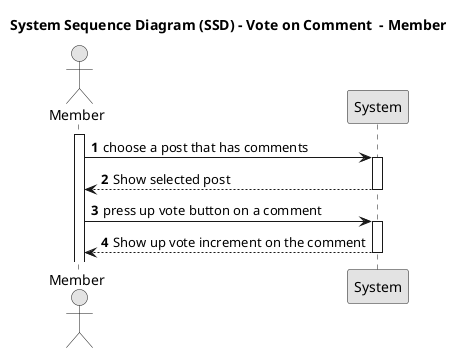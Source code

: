 @startuml US10C-SSD
skinparam monochrome true
skinparam packageStyle rectangle
skinparam shadowing false

title System Sequence Diagram (SSD) - Vote on Comment  - Member

autonumber


actor "Member" as User
participant "System" as System

activate User


    User -> System : choose a post that has comments
    activate System

        System --> User : Show selected post
    deactivate System

    User -> System : press up vote button on a comment 
    activate System

    System --> User : Show up vote increment on the comment
    deactivate System
@enduml